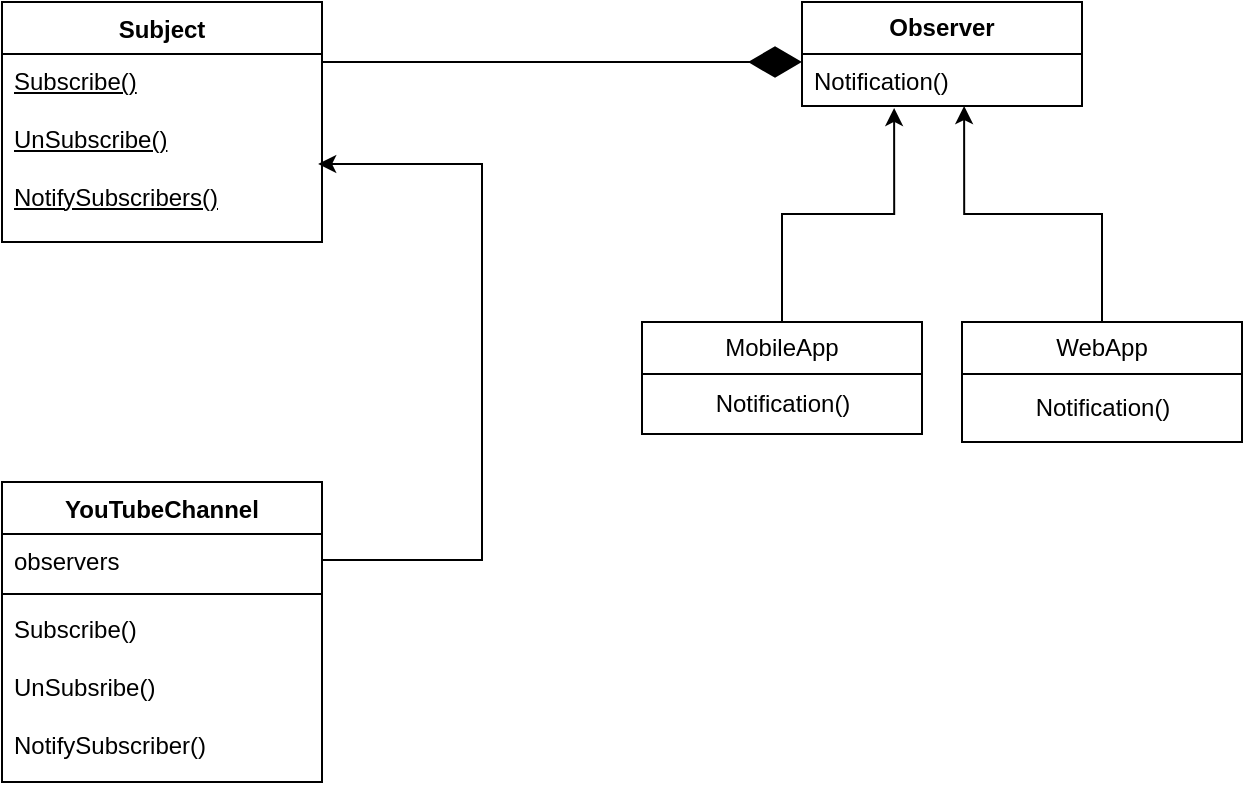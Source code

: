 <mxfile version="26.0.5">
  <diagram name="Page-1" id="ICimc5hexGC4Ess3Ud31">
    <mxGraphModel dx="894" dy="1145" grid="1" gridSize="10" guides="1" tooltips="1" connect="1" arrows="1" fold="1" page="1" pageScale="1" pageWidth="850" pageHeight="1100" math="0" shadow="0">
      <root>
        <mxCell id="0" />
        <mxCell id="1" parent="0" />
        <mxCell id="C6Jsg9P-NsVUohQ_hdF7-1" value="Subject" style="swimlane;fontStyle=1;align=center;verticalAlign=top;childLayout=stackLayout;horizontal=1;startSize=26;horizontalStack=0;resizeParent=1;resizeParentMax=0;resizeLast=0;collapsible=1;marginBottom=0;whiteSpace=wrap;html=1;" vertex="1" parent="1">
          <mxGeometry x="80" y="280" width="160" height="120" as="geometry" />
        </mxCell>
        <mxCell id="C6Jsg9P-NsVUohQ_hdF7-2" value="&lt;div&gt;Subscribe()&lt;/div&gt;&lt;div&gt;&lt;br&gt;&lt;/div&gt;&lt;div&gt;UnSubscribe()&lt;/div&gt;&lt;div&gt;&lt;br&gt;&lt;/div&gt;&lt;div&gt;NotifySubscribers()&lt;/div&gt;" style="text;strokeColor=none;fillColor=none;align=left;verticalAlign=top;spacingLeft=4;spacingRight=4;overflow=hidden;rotatable=0;points=[[0,0.5],[1,0.5]];portConstraint=eastwest;whiteSpace=wrap;html=1;fontStyle=4" vertex="1" parent="C6Jsg9P-NsVUohQ_hdF7-1">
          <mxGeometry y="26" width="160" height="94" as="geometry" />
        </mxCell>
        <mxCell id="C6Jsg9P-NsVUohQ_hdF7-9" value="&lt;b&gt;Observer&lt;/b&gt;" style="swimlane;fontStyle=0;childLayout=stackLayout;horizontal=1;startSize=26;fillColor=none;horizontalStack=0;resizeParent=1;resizeParentMax=0;resizeLast=0;collapsible=1;marginBottom=0;whiteSpace=wrap;html=1;" vertex="1" parent="1">
          <mxGeometry x="480" y="280" width="140" height="52" as="geometry" />
        </mxCell>
        <mxCell id="C6Jsg9P-NsVUohQ_hdF7-10" value="Notification()" style="text;strokeColor=none;fillColor=none;align=left;verticalAlign=top;spacingLeft=4;spacingRight=4;overflow=hidden;rotatable=0;points=[[0,0.5],[1,0.5]];portConstraint=eastwest;whiteSpace=wrap;html=1;" vertex="1" parent="C6Jsg9P-NsVUohQ_hdF7-9">
          <mxGeometry y="26" width="140" height="26" as="geometry" />
        </mxCell>
        <mxCell id="C6Jsg9P-NsVUohQ_hdF7-13" value="MobileApp" style="swimlane;fontStyle=0;childLayout=stackLayout;horizontal=1;startSize=26;fillColor=none;horizontalStack=0;resizeParent=1;resizeParentMax=0;resizeLast=0;collapsible=1;marginBottom=0;whiteSpace=wrap;html=1;" vertex="1" parent="1">
          <mxGeometry x="400" y="440" width="140" height="56" as="geometry" />
        </mxCell>
        <mxCell id="C6Jsg9P-NsVUohQ_hdF7-23" value="Notification()" style="text;html=1;align=center;verticalAlign=middle;resizable=0;points=[];autosize=1;strokeColor=none;fillColor=none;" vertex="1" parent="C6Jsg9P-NsVUohQ_hdF7-13">
          <mxGeometry y="26" width="140" height="30" as="geometry" />
        </mxCell>
        <mxCell id="C6Jsg9P-NsVUohQ_hdF7-17" value="WebApp" style="swimlane;fontStyle=0;childLayout=stackLayout;horizontal=1;startSize=26;fillColor=none;horizontalStack=0;resizeParent=1;resizeParentMax=0;resizeLast=0;collapsible=1;marginBottom=0;whiteSpace=wrap;html=1;" vertex="1" parent="1">
          <mxGeometry x="560" y="440" width="140" height="60" as="geometry" />
        </mxCell>
        <mxCell id="C6Jsg9P-NsVUohQ_hdF7-22" value="Notification()" style="text;html=1;align=center;verticalAlign=middle;resizable=0;points=[];autosize=1;strokeColor=none;fillColor=none;" vertex="1" parent="1">
          <mxGeometry x="585" y="468" width="90" height="30" as="geometry" />
        </mxCell>
        <mxCell id="C6Jsg9P-NsVUohQ_hdF7-24" style="edgeStyle=orthogonalEdgeStyle;rounded=0;orthogonalLoop=1;jettySize=auto;html=1;entryX=0.329;entryY=1.038;entryDx=0;entryDy=0;entryPerimeter=0;" edge="1" parent="1" source="C6Jsg9P-NsVUohQ_hdF7-13" target="C6Jsg9P-NsVUohQ_hdF7-10">
          <mxGeometry relative="1" as="geometry" />
        </mxCell>
        <mxCell id="C6Jsg9P-NsVUohQ_hdF7-25" style="edgeStyle=orthogonalEdgeStyle;rounded=0;orthogonalLoop=1;jettySize=auto;html=1;entryX=0.579;entryY=1;entryDx=0;entryDy=0;entryPerimeter=0;" edge="1" parent="1" source="C6Jsg9P-NsVUohQ_hdF7-17" target="C6Jsg9P-NsVUohQ_hdF7-10">
          <mxGeometry relative="1" as="geometry" />
        </mxCell>
        <mxCell id="C6Jsg9P-NsVUohQ_hdF7-26" value="" style="endArrow=diamondThin;endFill=1;endSize=24;html=1;rounded=0;entryX=0;entryY=0.154;entryDx=0;entryDy=0;entryPerimeter=0;" edge="1" parent="1" target="C6Jsg9P-NsVUohQ_hdF7-10">
          <mxGeometry width="160" relative="1" as="geometry">
            <mxPoint x="240" y="310" as="sourcePoint" />
            <mxPoint x="400" y="310" as="targetPoint" />
          </mxGeometry>
        </mxCell>
        <mxCell id="C6Jsg9P-NsVUohQ_hdF7-31" value="YouTubeChannel" style="swimlane;fontStyle=1;align=center;verticalAlign=top;childLayout=stackLayout;horizontal=1;startSize=26;horizontalStack=0;resizeParent=1;resizeParentMax=0;resizeLast=0;collapsible=1;marginBottom=0;whiteSpace=wrap;html=1;" vertex="1" parent="1">
          <mxGeometry x="80" y="520" width="160" height="150" as="geometry" />
        </mxCell>
        <mxCell id="C6Jsg9P-NsVUohQ_hdF7-32" value="observers" style="text;strokeColor=none;fillColor=none;align=left;verticalAlign=top;spacingLeft=4;spacingRight=4;overflow=hidden;rotatable=0;points=[[0,0.5],[1,0.5]];portConstraint=eastwest;whiteSpace=wrap;html=1;" vertex="1" parent="C6Jsg9P-NsVUohQ_hdF7-31">
          <mxGeometry y="26" width="160" height="26" as="geometry" />
        </mxCell>
        <mxCell id="C6Jsg9P-NsVUohQ_hdF7-33" value="" style="line;strokeWidth=1;fillColor=none;align=left;verticalAlign=middle;spacingTop=-1;spacingLeft=3;spacingRight=3;rotatable=0;labelPosition=right;points=[];portConstraint=eastwest;strokeColor=inherit;" vertex="1" parent="C6Jsg9P-NsVUohQ_hdF7-31">
          <mxGeometry y="52" width="160" height="8" as="geometry" />
        </mxCell>
        <mxCell id="C6Jsg9P-NsVUohQ_hdF7-34" value="Subscribe()&lt;div&gt;&lt;br&gt;&lt;/div&gt;&lt;div&gt;UnSubsribe()&lt;/div&gt;&lt;div&gt;&lt;br&gt;&lt;/div&gt;&lt;div&gt;NotifySubscriber()&lt;/div&gt;" style="text;strokeColor=none;fillColor=none;align=left;verticalAlign=top;spacingLeft=4;spacingRight=4;overflow=hidden;rotatable=0;points=[[0,0.5],[1,0.5]];portConstraint=eastwest;whiteSpace=wrap;html=1;" vertex="1" parent="C6Jsg9P-NsVUohQ_hdF7-31">
          <mxGeometry y="60" width="160" height="90" as="geometry" />
        </mxCell>
        <mxCell id="C6Jsg9P-NsVUohQ_hdF7-39" style="edgeStyle=orthogonalEdgeStyle;rounded=0;orthogonalLoop=1;jettySize=auto;html=1;entryX=0.988;entryY=0.585;entryDx=0;entryDy=0;entryPerimeter=0;flowAnimation=0;fixDash=0;" edge="1" parent="1" source="C6Jsg9P-NsVUohQ_hdF7-32" target="C6Jsg9P-NsVUohQ_hdF7-2">
          <mxGeometry relative="1" as="geometry">
            <mxPoint x="320" y="360" as="targetPoint" />
            <Array as="points">
              <mxPoint x="320" y="559" />
              <mxPoint x="320" y="361" />
            </Array>
          </mxGeometry>
        </mxCell>
      </root>
    </mxGraphModel>
  </diagram>
</mxfile>
